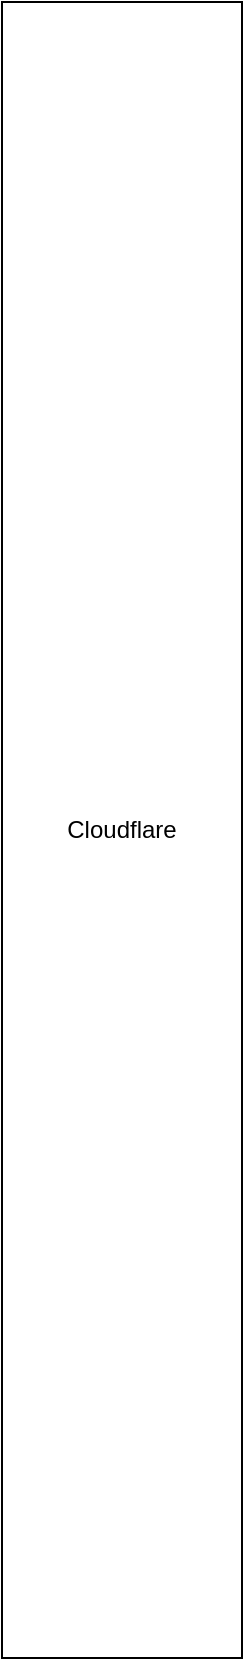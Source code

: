 <mxfile version="24.8.6">
  <diagram name="全体図" id="pniu4EMNUFVMAbQXsmex">
    <mxGraphModel dx="726" dy="536" grid="0" gridSize="10" guides="1" tooltips="1" connect="1" arrows="1" fold="1" page="0" pageScale="1" pageWidth="827" pageHeight="1169" math="0" shadow="0">
      <root>
        <mxCell id="0" />
        <mxCell id="1" parent="0" />
        <mxCell id="PzC8XA7HAqpgWdMevNyF-1" value="Cloudflare" style="whiteSpace=wrap;html=1;" vertex="1" parent="1">
          <mxGeometry x="102" y="-149" width="120" height="828" as="geometry" />
        </mxCell>
      </root>
    </mxGraphModel>
  </diagram>
</mxfile>
